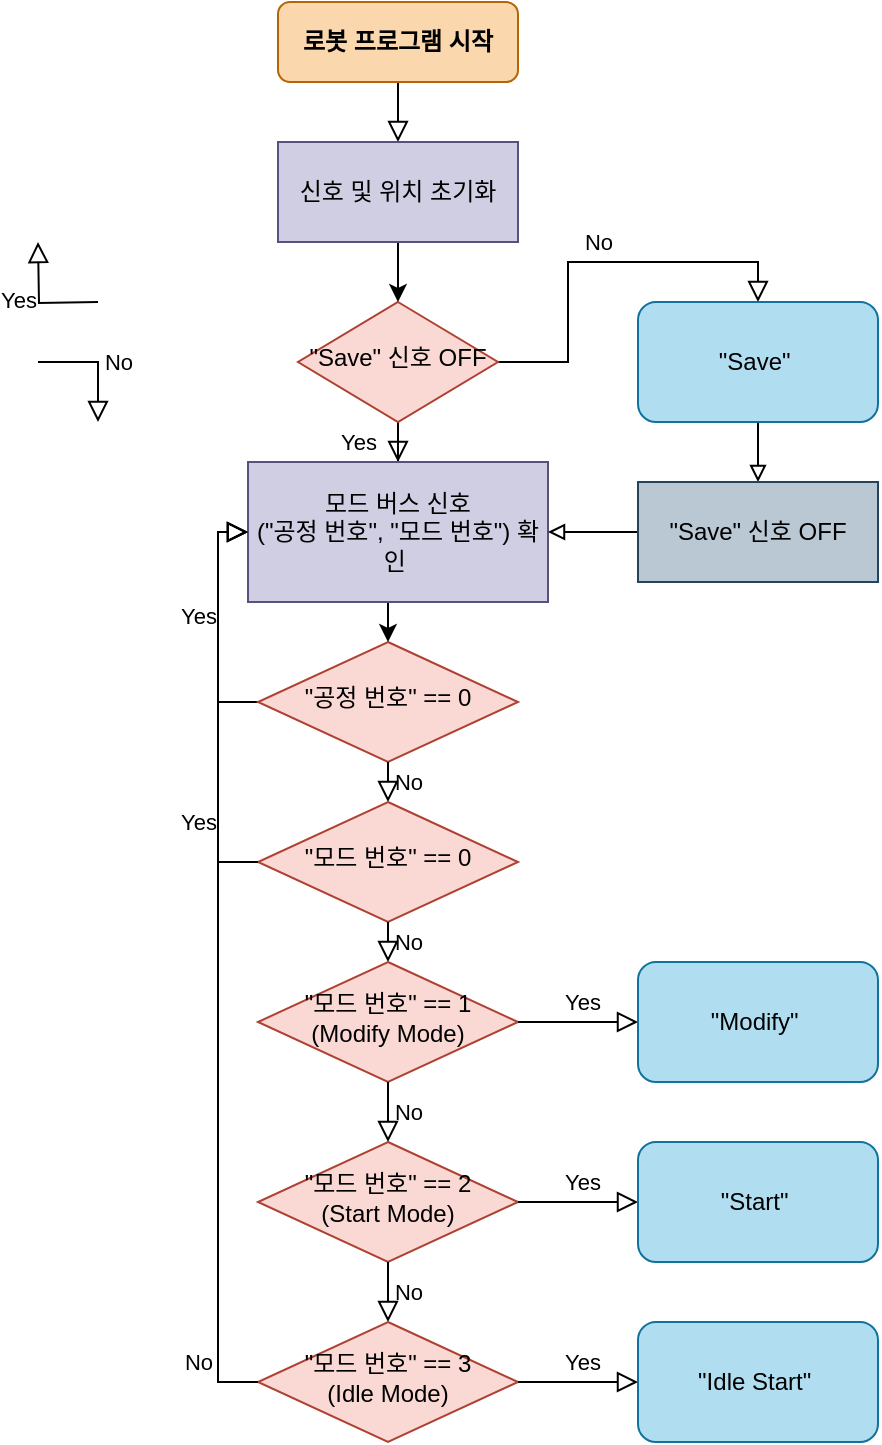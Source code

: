 <mxfile version="20.7.2" type="github" pages="2">
  <diagram id="C5RBs43oDa-KdzZeNtuy" name="Page-1">
    <mxGraphModel dx="1081" dy="553" grid="1" gridSize="10" guides="1" tooltips="1" connect="1" arrows="1" fold="1" page="1" pageScale="1" pageWidth="827" pageHeight="1169" math="0" shadow="0">
      <root>
        <mxCell id="WIyWlLk6GJQsqaUBKTNV-0" />
        <mxCell id="WIyWlLk6GJQsqaUBKTNV-1" parent="WIyWlLk6GJQsqaUBKTNV-0" />
        <mxCell id="WIyWlLk6GJQsqaUBKTNV-2" value="" style="rounded=0;html=1;jettySize=auto;orthogonalLoop=1;fontSize=11;endArrow=block;endFill=0;endSize=8;strokeWidth=1;shadow=0;labelBackgroundColor=none;edgeStyle=orthogonalEdgeStyle;entryX=0.5;entryY=0;entryDx=0;entryDy=0;" parent="WIyWlLk6GJQsqaUBKTNV-1" source="WIyWlLk6GJQsqaUBKTNV-3" target="HeYInTChBiPI5ObGOQ1X-0" edge="1">
          <mxGeometry relative="1" as="geometry" />
        </mxCell>
        <mxCell id="WIyWlLk6GJQsqaUBKTNV-3" value="&lt;b&gt;로봇 프로그램 시작&lt;/b&gt;" style="rounded=1;whiteSpace=wrap;html=1;fontSize=12;glass=0;strokeWidth=1;shadow=0;fillColor=#fad7ac;strokeColor=#b46504;" parent="WIyWlLk6GJQsqaUBKTNV-1" vertex="1">
          <mxGeometry x="160" y="50" width="120" height="40" as="geometry" />
        </mxCell>
        <mxCell id="WIyWlLk6GJQsqaUBKTNV-4" value="Yes" style="rounded=0;html=1;jettySize=auto;orthogonalLoop=1;fontSize=11;endArrow=block;endFill=0;endSize=8;strokeWidth=1;shadow=0;labelBackgroundColor=none;edgeStyle=orthogonalEdgeStyle;entryX=0.5;entryY=0;entryDx=0;entryDy=0;" parent="WIyWlLk6GJQsqaUBKTNV-1" source="WIyWlLk6GJQsqaUBKTNV-6" target="HeYInTChBiPI5ObGOQ1X-3" edge="1">
          <mxGeometry y="20" relative="1" as="geometry">
            <mxPoint as="offset" />
            <mxPoint x="150" y="320" as="targetPoint" />
          </mxGeometry>
        </mxCell>
        <mxCell id="WIyWlLk6GJQsqaUBKTNV-5" value="No" style="edgeStyle=orthogonalEdgeStyle;rounded=0;html=1;jettySize=auto;orthogonalLoop=1;fontSize=11;endArrow=block;endFill=0;endSize=8;strokeWidth=1;shadow=0;labelBackgroundColor=none;entryX=0.5;entryY=0;entryDx=0;entryDy=0;" parent="WIyWlLk6GJQsqaUBKTNV-1" source="WIyWlLk6GJQsqaUBKTNV-6" target="HeYInTChBiPI5ObGOQ1X-2" edge="1">
          <mxGeometry y="10" relative="1" as="geometry">
            <mxPoint as="offset" />
            <mxPoint x="340" y="300" as="targetPoint" />
          </mxGeometry>
        </mxCell>
        <mxCell id="WIyWlLk6GJQsqaUBKTNV-6" value="&quot;Save&quot; 신호 OFF" style="rhombus;whiteSpace=wrap;html=1;shadow=0;fontFamily=Helvetica;fontSize=12;align=center;strokeWidth=1;spacing=6;spacingTop=-4;fillColor=#fad9d5;strokeColor=#ae4132;" parent="WIyWlLk6GJQsqaUBKTNV-1" vertex="1">
          <mxGeometry x="170" y="200" width="100" height="60" as="geometry" />
        </mxCell>
        <mxCell id="WIyWlLk6GJQsqaUBKTNV-9" value="Yes" style="edgeStyle=orthogonalEdgeStyle;rounded=0;html=1;jettySize=auto;orthogonalLoop=1;fontSize=11;endArrow=block;endFill=0;endSize=8;strokeWidth=1;shadow=0;labelBackgroundColor=none;entryX=0;entryY=0.5;entryDx=0;entryDy=0;exitX=0;exitY=0.5;exitDx=0;exitDy=0;" parent="WIyWlLk6GJQsqaUBKTNV-1" source="WIyWlLk6GJQsqaUBKTNV-10" target="HeYInTChBiPI5ObGOQ1X-3" edge="1">
          <mxGeometry x="0.053" y="10" relative="1" as="geometry">
            <mxPoint as="offset" />
            <mxPoint x="80" y="360" as="targetPoint" />
          </mxGeometry>
        </mxCell>
        <mxCell id="WIyWlLk6GJQsqaUBKTNV-10" value="&quot;공정 번호&quot; == 0" style="rhombus;whiteSpace=wrap;html=1;shadow=0;fontFamily=Helvetica;fontSize=12;align=center;strokeWidth=1;spacing=6;spacingTop=-4;fillColor=#fad9d5;strokeColor=#ae4132;" parent="WIyWlLk6GJQsqaUBKTNV-1" vertex="1">
          <mxGeometry x="150" y="370" width="130" height="60" as="geometry" />
        </mxCell>
        <mxCell id="HeYInTChBiPI5ObGOQ1X-1" style="edgeStyle=orthogonalEdgeStyle;rounded=0;orthogonalLoop=1;jettySize=auto;html=1;entryX=0.5;entryY=0;entryDx=0;entryDy=0;" edge="1" parent="WIyWlLk6GJQsqaUBKTNV-1" source="HeYInTChBiPI5ObGOQ1X-0" target="WIyWlLk6GJQsqaUBKTNV-6">
          <mxGeometry relative="1" as="geometry" />
        </mxCell>
        <mxCell id="HeYInTChBiPI5ObGOQ1X-0" value="신호 및 위치 초기화" style="rounded=0;whiteSpace=wrap;html=1;fillColor=#d0cee2;strokeColor=#56517e;" vertex="1" parent="WIyWlLk6GJQsqaUBKTNV-1">
          <mxGeometry x="160" y="120" width="120" height="50" as="geometry" />
        </mxCell>
        <mxCell id="7lnV5SRz26gIUwdPXTIO-0" style="edgeStyle=orthogonalEdgeStyle;rounded=0;orthogonalLoop=1;jettySize=auto;html=1;endArrow=block;endFill=0;entryX=0.5;entryY=0;entryDx=0;entryDy=0;" edge="1" parent="WIyWlLk6GJQsqaUBKTNV-1" source="HeYInTChBiPI5ObGOQ1X-2" target="7lnV5SRz26gIUwdPXTIO-1">
          <mxGeometry relative="1" as="geometry">
            <mxPoint x="400" y="270" as="targetPoint" />
          </mxGeometry>
        </mxCell>
        <mxCell id="HeYInTChBiPI5ObGOQ1X-2" value="&quot;Save&quot;&amp;nbsp;" style="rounded=1;whiteSpace=wrap;html=1;fillColor=#b1ddf0;strokeColor=#10739e;" vertex="1" parent="WIyWlLk6GJQsqaUBKTNV-1">
          <mxGeometry x="340" y="200" width="120" height="60" as="geometry" />
        </mxCell>
        <mxCell id="HeYInTChBiPI5ObGOQ1X-4" style="edgeStyle=orthogonalEdgeStyle;rounded=0;orthogonalLoop=1;jettySize=auto;html=1;exitX=0.5;exitY=1;exitDx=0;exitDy=0;entryX=0.5;entryY=0;entryDx=0;entryDy=0;" edge="1" parent="WIyWlLk6GJQsqaUBKTNV-1" source="HeYInTChBiPI5ObGOQ1X-3" target="WIyWlLk6GJQsqaUBKTNV-10">
          <mxGeometry relative="1" as="geometry" />
        </mxCell>
        <mxCell id="HeYInTChBiPI5ObGOQ1X-3" value="모드 버스 신호 &lt;br&gt;(&quot;공정 번호&quot;, &quot;모드 번호&quot;) 확인&amp;nbsp;" style="rounded=0;whiteSpace=wrap;html=1;fillColor=#d0cee2;strokeColor=#56517e;" vertex="1" parent="WIyWlLk6GJQsqaUBKTNV-1">
          <mxGeometry x="145" y="280" width="150" height="70" as="geometry" />
        </mxCell>
        <mxCell id="HeYInTChBiPI5ObGOQ1X-6" value="&quot;모드 번호&quot; == 2&lt;br&gt;(Start Mode)" style="rhombus;whiteSpace=wrap;html=1;shadow=0;fontFamily=Helvetica;fontSize=12;align=center;strokeWidth=1;spacing=6;spacingTop=-4;fillColor=#fad9d5;strokeColor=#ae4132;" vertex="1" parent="WIyWlLk6GJQsqaUBKTNV-1">
          <mxGeometry x="150" y="620" width="130" height="60" as="geometry" />
        </mxCell>
        <mxCell id="HeYInTChBiPI5ObGOQ1X-8" value="Yes" style="edgeStyle=orthogonalEdgeStyle;rounded=0;html=1;jettySize=auto;orthogonalLoop=1;fontSize=11;endArrow=block;endFill=0;endSize=8;strokeWidth=1;shadow=0;labelBackgroundColor=none;" edge="1" parent="WIyWlLk6GJQsqaUBKTNV-1">
          <mxGeometry x="0.053" y="10" relative="1" as="geometry">
            <mxPoint as="offset" />
            <mxPoint x="70" y="200" as="sourcePoint" />
            <mxPoint x="40" y="170" as="targetPoint" />
          </mxGeometry>
        </mxCell>
        <mxCell id="HeYInTChBiPI5ObGOQ1X-9" value="No" style="edgeStyle=orthogonalEdgeStyle;rounded=0;html=1;jettySize=auto;orthogonalLoop=1;fontSize=11;endArrow=block;endFill=0;endSize=8;strokeWidth=1;shadow=0;labelBackgroundColor=none;exitX=0.5;exitY=1;exitDx=0;exitDy=0;entryX=0.5;entryY=0;entryDx=0;entryDy=0;" edge="1" parent="WIyWlLk6GJQsqaUBKTNV-1" source="WIyWlLk6GJQsqaUBKTNV-10" target="HeYInTChBiPI5ObGOQ1X-14">
          <mxGeometry y="10" relative="1" as="geometry">
            <mxPoint as="offset" />
            <mxPoint x="340" y="400" as="sourcePoint" />
            <mxPoint x="130" y="450" as="targetPoint" />
          </mxGeometry>
        </mxCell>
        <mxCell id="HeYInTChBiPI5ObGOQ1X-10" value="No" style="edgeStyle=orthogonalEdgeStyle;rounded=0;html=1;jettySize=auto;orthogonalLoop=1;fontSize=11;endArrow=block;endFill=0;endSize=8;strokeWidth=1;shadow=0;labelBackgroundColor=none;" edge="1" parent="WIyWlLk6GJQsqaUBKTNV-1">
          <mxGeometry y="10" relative="1" as="geometry">
            <mxPoint as="offset" />
            <mxPoint x="40" y="230" as="sourcePoint" />
            <mxPoint x="70" y="260" as="targetPoint" />
            <Array as="points">
              <mxPoint x="70" y="230" />
              <mxPoint x="70" y="260" />
            </Array>
          </mxGeometry>
        </mxCell>
        <mxCell id="HeYInTChBiPI5ObGOQ1X-11" value="No" style="edgeStyle=orthogonalEdgeStyle;rounded=0;html=1;jettySize=auto;orthogonalLoop=1;fontSize=11;endArrow=block;endFill=0;endSize=8;strokeWidth=1;shadow=0;labelBackgroundColor=none;entryX=0.5;entryY=0;entryDx=0;entryDy=0;exitX=0.5;exitY=1;exitDx=0;exitDy=0;" edge="1" parent="WIyWlLk6GJQsqaUBKTNV-1" source="HeYInTChBiPI5ObGOQ1X-6" target="HeYInTChBiPI5ObGOQ1X-13">
          <mxGeometry y="10" relative="1" as="geometry">
            <mxPoint as="offset" />
            <mxPoint x="310" y="690" as="sourcePoint" />
            <mxPoint x="390" y="750" as="targetPoint" />
          </mxGeometry>
        </mxCell>
        <mxCell id="HeYInTChBiPI5ObGOQ1X-12" value="Yes" style="edgeStyle=orthogonalEdgeStyle;rounded=0;html=1;jettySize=auto;orthogonalLoop=1;fontSize=11;endArrow=block;endFill=0;endSize=8;strokeWidth=1;shadow=0;labelBackgroundColor=none;exitX=1;exitY=0.5;exitDx=0;exitDy=0;entryX=0;entryY=0.5;entryDx=0;entryDy=0;" edge="1" parent="WIyWlLk6GJQsqaUBKTNV-1" source="HeYInTChBiPI5ObGOQ1X-6" target="HeYInTChBiPI5ObGOQ1X-23">
          <mxGeometry x="0.053" y="10" relative="1" as="geometry">
            <mxPoint as="offset" />
            <mxPoint x="460" y="600" as="sourcePoint" />
            <mxPoint x="330" y="650" as="targetPoint" />
            <Array as="points" />
          </mxGeometry>
        </mxCell>
        <mxCell id="HeYInTChBiPI5ObGOQ1X-13" value="&quot;모드 번호&quot; == 3&lt;br&gt;(Idle Mode)" style="rhombus;whiteSpace=wrap;html=1;shadow=0;fontFamily=Helvetica;fontSize=12;align=center;strokeWidth=1;spacing=6;spacingTop=-4;fillColor=#fad9d5;strokeColor=#ae4132;" vertex="1" parent="WIyWlLk6GJQsqaUBKTNV-1">
          <mxGeometry x="150" y="710" width="130" height="60" as="geometry" />
        </mxCell>
        <mxCell id="HeYInTChBiPI5ObGOQ1X-14" value="&quot;모드 번호&quot; == 0" style="rhombus;whiteSpace=wrap;html=1;shadow=0;fontFamily=Helvetica;fontSize=12;align=center;strokeWidth=1;spacing=6;spacingTop=-4;fillColor=#fad9d5;strokeColor=#ae4132;" vertex="1" parent="WIyWlLk6GJQsqaUBKTNV-1">
          <mxGeometry x="150" y="450" width="130" height="60" as="geometry" />
        </mxCell>
        <mxCell id="HeYInTChBiPI5ObGOQ1X-15" value="Yes" style="edgeStyle=orthogonalEdgeStyle;rounded=0;html=1;jettySize=auto;orthogonalLoop=1;fontSize=11;endArrow=block;endFill=0;endSize=8;strokeWidth=1;shadow=0;labelBackgroundColor=none;exitX=0;exitY=0.5;exitDx=0;exitDy=0;entryX=0;entryY=0.5;entryDx=0;entryDy=0;" edge="1" parent="WIyWlLk6GJQsqaUBKTNV-1" source="HeYInTChBiPI5ObGOQ1X-14" target="HeYInTChBiPI5ObGOQ1X-3">
          <mxGeometry x="-0.6" y="10" relative="1" as="geometry">
            <mxPoint as="offset" />
            <mxPoint x="70" y="510" as="sourcePoint" />
            <mxPoint x="50" y="260" as="targetPoint" />
          </mxGeometry>
        </mxCell>
        <mxCell id="HeYInTChBiPI5ObGOQ1X-16" value="No" style="edgeStyle=orthogonalEdgeStyle;rounded=0;html=1;jettySize=auto;orthogonalLoop=1;fontSize=11;endArrow=block;endFill=0;endSize=8;strokeWidth=1;shadow=0;labelBackgroundColor=none;exitX=0.5;exitY=1;exitDx=0;exitDy=0;entryX=0.5;entryY=0;entryDx=0;entryDy=0;" edge="1" parent="WIyWlLk6GJQsqaUBKTNV-1" source="HeYInTChBiPI5ObGOQ1X-14" target="HeYInTChBiPI5ObGOQ1X-17">
          <mxGeometry y="10" relative="1" as="geometry">
            <mxPoint as="offset" />
            <mxPoint x="10" y="410" as="sourcePoint" />
            <mxPoint x="370" y="500" as="targetPoint" />
          </mxGeometry>
        </mxCell>
        <mxCell id="HeYInTChBiPI5ObGOQ1X-17" value="&quot;모드 번호&quot; == 1&lt;br&gt;(Modify Mode)" style="rhombus;whiteSpace=wrap;html=1;shadow=0;fontFamily=Helvetica;fontSize=12;align=center;strokeWidth=1;spacing=6;spacingTop=-4;fillColor=#fad9d5;strokeColor=#ae4132;" vertex="1" parent="WIyWlLk6GJQsqaUBKTNV-1">
          <mxGeometry x="150" y="530" width="130" height="60" as="geometry" />
        </mxCell>
        <mxCell id="HeYInTChBiPI5ObGOQ1X-18" value="No" style="edgeStyle=orthogonalEdgeStyle;rounded=0;html=1;jettySize=auto;orthogonalLoop=1;fontSize=11;endArrow=block;endFill=0;endSize=8;strokeWidth=1;shadow=0;labelBackgroundColor=none;entryX=0.5;entryY=0;entryDx=0;entryDy=0;exitX=0.5;exitY=1;exitDx=0;exitDy=0;" edge="1" parent="WIyWlLk6GJQsqaUBKTNV-1" source="HeYInTChBiPI5ObGOQ1X-17" target="HeYInTChBiPI5ObGOQ1X-6">
          <mxGeometry y="10" relative="1" as="geometry">
            <mxPoint as="offset" />
            <mxPoint x="330" y="545" as="sourcePoint" />
            <mxPoint x="380" y="575" as="targetPoint" />
          </mxGeometry>
        </mxCell>
        <mxCell id="HeYInTChBiPI5ObGOQ1X-19" value="Yes" style="edgeStyle=orthogonalEdgeStyle;rounded=0;html=1;jettySize=auto;orthogonalLoop=1;fontSize=11;endArrow=block;endFill=0;endSize=8;strokeWidth=1;shadow=0;labelBackgroundColor=none;exitX=1;exitY=0.5;exitDx=0;exitDy=0;entryX=0;entryY=0.5;entryDx=0;entryDy=0;" edge="1" parent="WIyWlLk6GJQsqaUBKTNV-1" source="HeYInTChBiPI5ObGOQ1X-17" target="HeYInTChBiPI5ObGOQ1X-22">
          <mxGeometry x="0.053" y="10" relative="1" as="geometry">
            <mxPoint as="offset" />
            <mxPoint x="400" y="490" as="sourcePoint" />
            <mxPoint x="310" y="530" as="targetPoint" />
            <Array as="points">
              <mxPoint x="320" y="560" />
              <mxPoint x="320" y="560" />
            </Array>
          </mxGeometry>
        </mxCell>
        <mxCell id="HeYInTChBiPI5ObGOQ1X-20" value="Yes" style="edgeStyle=orthogonalEdgeStyle;rounded=0;html=1;jettySize=auto;orthogonalLoop=1;fontSize=11;endArrow=block;endFill=0;endSize=8;strokeWidth=1;shadow=0;labelBackgroundColor=none;exitX=1;exitY=0.5;exitDx=0;exitDy=0;entryX=0;entryY=0.5;entryDx=0;entryDy=0;" edge="1" parent="WIyWlLk6GJQsqaUBKTNV-1" source="HeYInTChBiPI5ObGOQ1X-13" target="HeYInTChBiPI5ObGOQ1X-25">
          <mxGeometry x="0.053" y="10" relative="1" as="geometry">
            <mxPoint as="offset" />
            <mxPoint x="290" y="660" as="sourcePoint" />
            <mxPoint x="330" y="740" as="targetPoint" />
            <Array as="points" />
          </mxGeometry>
        </mxCell>
        <mxCell id="HeYInTChBiPI5ObGOQ1X-21" value="No" style="edgeStyle=orthogonalEdgeStyle;rounded=0;html=1;jettySize=auto;orthogonalLoop=1;fontSize=11;endArrow=block;endFill=0;endSize=8;strokeWidth=1;shadow=0;labelBackgroundColor=none;entryX=0;entryY=0.5;entryDx=0;entryDy=0;exitX=0;exitY=0.5;exitDx=0;exitDy=0;" edge="1" parent="WIyWlLk6GJQsqaUBKTNV-1" source="HeYInTChBiPI5ObGOQ1X-13" target="HeYInTChBiPI5ObGOQ1X-3">
          <mxGeometry x="-0.87" y="10" relative="1" as="geometry">
            <mxPoint as="offset" />
            <mxPoint x="20" y="630" as="sourcePoint" />
            <mxPoint x="70" y="660" as="targetPoint" />
          </mxGeometry>
        </mxCell>
        <mxCell id="HeYInTChBiPI5ObGOQ1X-22" value="&quot;Modify&quot;&amp;nbsp;" style="rounded=1;whiteSpace=wrap;html=1;fillColor=#b1ddf0;strokeColor=#10739e;" vertex="1" parent="WIyWlLk6GJQsqaUBKTNV-1">
          <mxGeometry x="340" y="530" width="120" height="60" as="geometry" />
        </mxCell>
        <mxCell id="HeYInTChBiPI5ObGOQ1X-23" value="&quot;Start&quot;&amp;nbsp;" style="rounded=1;whiteSpace=wrap;html=1;fillColor=#b1ddf0;strokeColor=#10739e;" vertex="1" parent="WIyWlLk6GJQsqaUBKTNV-1">
          <mxGeometry x="340" y="620" width="120" height="60" as="geometry" />
        </mxCell>
        <mxCell id="HeYInTChBiPI5ObGOQ1X-25" value="&quot;Idle Start&quot;&amp;nbsp;" style="rounded=1;whiteSpace=wrap;html=1;fillColor=#b1ddf0;strokeColor=#10739e;" vertex="1" parent="WIyWlLk6GJQsqaUBKTNV-1">
          <mxGeometry x="340" y="710" width="120" height="60" as="geometry" />
        </mxCell>
        <mxCell id="7lnV5SRz26gIUwdPXTIO-2" style="edgeStyle=orthogonalEdgeStyle;rounded=0;orthogonalLoop=1;jettySize=auto;html=1;entryX=1;entryY=0.5;entryDx=0;entryDy=0;endArrow=block;endFill=0;" edge="1" parent="WIyWlLk6GJQsqaUBKTNV-1" source="7lnV5SRz26gIUwdPXTIO-1" target="HeYInTChBiPI5ObGOQ1X-3">
          <mxGeometry relative="1" as="geometry" />
        </mxCell>
        <mxCell id="7lnV5SRz26gIUwdPXTIO-1" value="&quot;Save&quot; 신호 OFF" style="rounded=0;whiteSpace=wrap;html=1;fillColor=#bac8d3;strokeColor=#23445d;" vertex="1" parent="WIyWlLk6GJQsqaUBKTNV-1">
          <mxGeometry x="340" y="290" width="120" height="50" as="geometry" />
        </mxCell>
      </root>
    </mxGraphModel>
  </diagram>
  <diagram id="yhI7fwSjimeFWW4tSokS" name="페이지-2">
    <mxGraphModel dx="1081" dy="553" grid="1" gridSize="10" guides="1" tooltips="1" connect="1" arrows="1" fold="1" page="1" pageScale="1" pageWidth="1400" pageHeight="850" math="0" shadow="0">
      <root>
        <mxCell id="0" />
        <mxCell id="1" parent="0" />
        <mxCell id="hqLll3wIaJXHyMXQMs0s-1" style="edgeStyle=orthogonalEdgeStyle;rounded=0;orthogonalLoop=1;jettySize=auto;html=1;exitX=0.5;exitY=1;exitDx=0;exitDy=0;endArrow=block;endFill=0;entryX=0.5;entryY=0;entryDx=0;entryDy=0;" edge="1" parent="1" source="znq5bWAOmmJsJq6QOes9-1" target="vmLZ19Kb62ubDpeybTIp-1">
          <mxGeometry relative="1" as="geometry">
            <mxPoint x="239.833" y="160" as="targetPoint" />
          </mxGeometry>
        </mxCell>
        <mxCell id="znq5bWAOmmJsJq6QOes9-1" value="&quot;Save&quot; 모드 시작" style="rounded=1;whiteSpace=wrap;html=1;fillColor=#b1ddf0;strokeColor=#10739e;fontStyle=1" vertex="1" parent="1">
          <mxGeometry x="180" y="80" width="120" height="40" as="geometry" />
        </mxCell>
        <mxCell id="vmLZ19Kb62ubDpeybTIp-3" style="edgeStyle=orthogonalEdgeStyle;rounded=0;orthogonalLoop=1;jettySize=auto;html=1;entryX=0.5;entryY=0;entryDx=0;entryDy=0;endArrow=block;endFill=0;" edge="1" parent="1" source="vmLZ19Kb62ubDpeybTIp-1" target="vmLZ19Kb62ubDpeybTIp-2">
          <mxGeometry relative="1" as="geometry" />
        </mxCell>
        <mxCell id="vmLZ19Kb62ubDpeybTIp-1" value="모드 버스 신호 &lt;br&gt;(&quot;공정 번호&quot;, &quot;위치 번호&quot;) &lt;br&gt;확인&amp;nbsp;" style="rounded=0;whiteSpace=wrap;html=1;fillColor=#d0cee2;strokeColor=#56517e;" vertex="1" parent="1">
          <mxGeometry x="165" y="150" width="150" height="70" as="geometry" />
        </mxCell>
        <mxCell id="vmLZ19Kb62ubDpeybTIp-9" style="edgeStyle=orthogonalEdgeStyle;rounded=0;orthogonalLoop=1;jettySize=auto;html=1;exitX=0.5;exitY=1;exitDx=0;exitDy=0;endArrow=block;endFill=0;entryX=0.5;entryY=0;entryDx=0;entryDy=0;" edge="1" parent="1" source="vmLZ19Kb62ubDpeybTIp-2" target="ZnC6RYu1pMOmUZTfMVYk-2">
          <mxGeometry relative="1" as="geometry">
            <mxPoint x="239.833" y="550" as="targetPoint" />
          </mxGeometry>
        </mxCell>
        <mxCell id="vmLZ19Kb62ubDpeybTIp-2" value="for(idx = 0; idx &amp;lt; MAX_POS_NUM; idx++)&amp;nbsp;" style="swimlane;whiteSpace=wrap;html=1;rounded=1;labelBackgroundColor=none;labelBorderColor=none;fillColor=#fad9d5;strokeColor=#ae4132;startSize=30;arcSize=20;" vertex="1" parent="1">
          <mxGeometry x="90" y="260" width="300" height="240" as="geometry" />
        </mxCell>
        <mxCell id="vmLZ19Kb62ubDpeybTIp-4" value="2차 배열([&quot;공정 번호&quot;][idx]) 에 &quot;Task 1, 2, 3, 4, 5, 6&quot; 저장" style="rounded=0;whiteSpace=wrap;html=1;fillColor=#d0cee2;strokeColor=#56517e;" vertex="1" parent="vmLZ19Kb62ubDpeybTIp-2">
          <mxGeometry x="62.5" y="140" width="175" height="70" as="geometry" />
        </mxCell>
        <mxCell id="vmLZ19Kb62ubDpeybTIp-6" style="edgeStyle=orthogonalEdgeStyle;rounded=0;orthogonalLoop=1;jettySize=auto;html=1;endArrow=block;endFill=0;" edge="1" parent="vmLZ19Kb62ubDpeybTIp-2" source="vmLZ19Kb62ubDpeybTIp-5" target="vmLZ19Kb62ubDpeybTIp-4">
          <mxGeometry relative="1" as="geometry" />
        </mxCell>
        <mxCell id="vmLZ19Kb62ubDpeybTIp-5" value="모드 버스 신호&lt;br&gt;(&quot;Task 1, 2, 3, 4, 5, 6&quot;)&lt;br&gt;확인" style="rounded=0;whiteSpace=wrap;html=1;fillColor=#d0cee2;strokeColor=#56517e;" vertex="1" parent="vmLZ19Kb62ubDpeybTIp-2">
          <mxGeometry x="75" y="50" width="150" height="70" as="geometry" />
        </mxCell>
        <mxCell id="ZnC6RYu1pMOmUZTfMVYk-2" value="&quot;Save&quot; 모드 종료" style="rounded=1;whiteSpace=wrap;html=1;fillColor=#b1ddf0;strokeColor=#10739e;fontStyle=1" vertex="1" parent="1">
          <mxGeometry x="180" y="530" width="120" height="40" as="geometry" />
        </mxCell>
      </root>
    </mxGraphModel>
  </diagram>
</mxfile>
